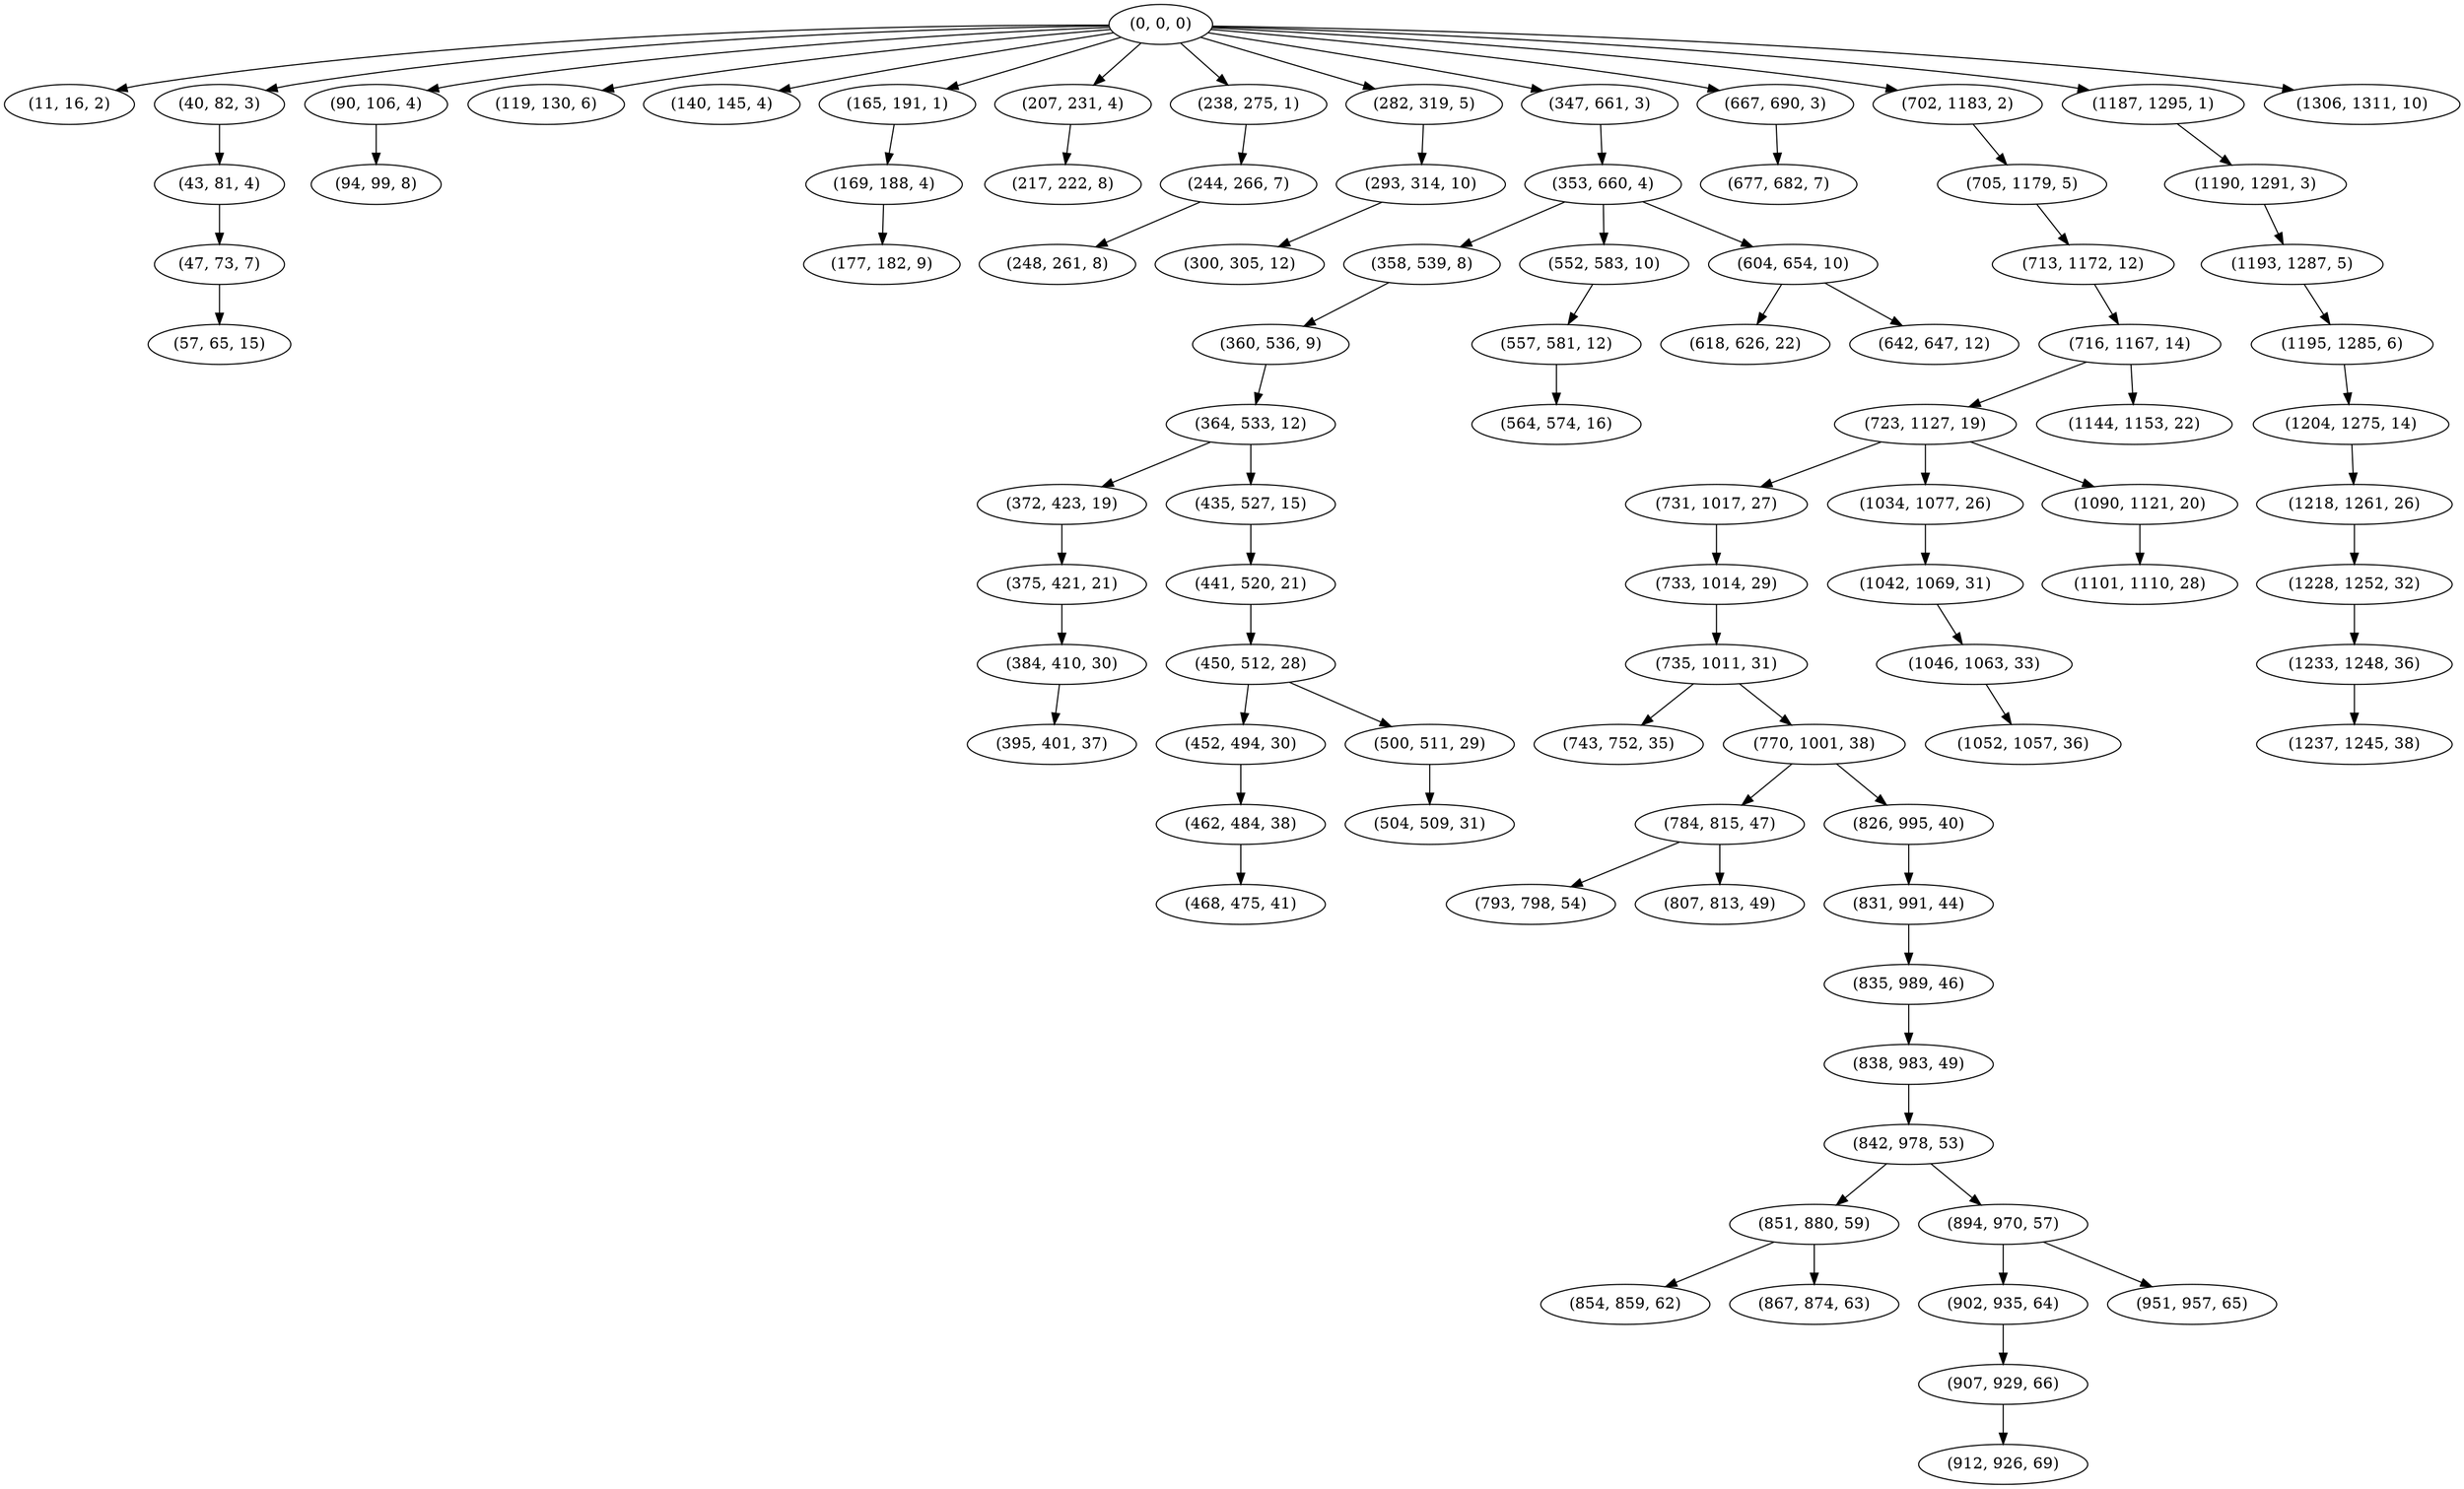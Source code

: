 digraph tree {
    "(0, 0, 0)";
    "(11, 16, 2)";
    "(40, 82, 3)";
    "(43, 81, 4)";
    "(47, 73, 7)";
    "(57, 65, 15)";
    "(90, 106, 4)";
    "(94, 99, 8)";
    "(119, 130, 6)";
    "(140, 145, 4)";
    "(165, 191, 1)";
    "(169, 188, 4)";
    "(177, 182, 9)";
    "(207, 231, 4)";
    "(217, 222, 8)";
    "(238, 275, 1)";
    "(244, 266, 7)";
    "(248, 261, 8)";
    "(282, 319, 5)";
    "(293, 314, 10)";
    "(300, 305, 12)";
    "(347, 661, 3)";
    "(353, 660, 4)";
    "(358, 539, 8)";
    "(360, 536, 9)";
    "(364, 533, 12)";
    "(372, 423, 19)";
    "(375, 421, 21)";
    "(384, 410, 30)";
    "(395, 401, 37)";
    "(435, 527, 15)";
    "(441, 520, 21)";
    "(450, 512, 28)";
    "(452, 494, 30)";
    "(462, 484, 38)";
    "(468, 475, 41)";
    "(500, 511, 29)";
    "(504, 509, 31)";
    "(552, 583, 10)";
    "(557, 581, 12)";
    "(564, 574, 16)";
    "(604, 654, 10)";
    "(618, 626, 22)";
    "(642, 647, 12)";
    "(667, 690, 3)";
    "(677, 682, 7)";
    "(702, 1183, 2)";
    "(705, 1179, 5)";
    "(713, 1172, 12)";
    "(716, 1167, 14)";
    "(723, 1127, 19)";
    "(731, 1017, 27)";
    "(733, 1014, 29)";
    "(735, 1011, 31)";
    "(743, 752, 35)";
    "(770, 1001, 38)";
    "(784, 815, 47)";
    "(793, 798, 54)";
    "(807, 813, 49)";
    "(826, 995, 40)";
    "(831, 991, 44)";
    "(835, 989, 46)";
    "(838, 983, 49)";
    "(842, 978, 53)";
    "(851, 880, 59)";
    "(854, 859, 62)";
    "(867, 874, 63)";
    "(894, 970, 57)";
    "(902, 935, 64)";
    "(907, 929, 66)";
    "(912, 926, 69)";
    "(951, 957, 65)";
    "(1034, 1077, 26)";
    "(1042, 1069, 31)";
    "(1046, 1063, 33)";
    "(1052, 1057, 36)";
    "(1090, 1121, 20)";
    "(1101, 1110, 28)";
    "(1144, 1153, 22)";
    "(1187, 1295, 1)";
    "(1190, 1291, 3)";
    "(1193, 1287, 5)";
    "(1195, 1285, 6)";
    "(1204, 1275, 14)";
    "(1218, 1261, 26)";
    "(1228, 1252, 32)";
    "(1233, 1248, 36)";
    "(1237, 1245, 38)";
    "(1306, 1311, 10)";
    "(0, 0, 0)" -> "(11, 16, 2)";
    "(0, 0, 0)" -> "(40, 82, 3)";
    "(0, 0, 0)" -> "(90, 106, 4)";
    "(0, 0, 0)" -> "(119, 130, 6)";
    "(0, 0, 0)" -> "(140, 145, 4)";
    "(0, 0, 0)" -> "(165, 191, 1)";
    "(0, 0, 0)" -> "(207, 231, 4)";
    "(0, 0, 0)" -> "(238, 275, 1)";
    "(0, 0, 0)" -> "(282, 319, 5)";
    "(0, 0, 0)" -> "(347, 661, 3)";
    "(0, 0, 0)" -> "(667, 690, 3)";
    "(0, 0, 0)" -> "(702, 1183, 2)";
    "(0, 0, 0)" -> "(1187, 1295, 1)";
    "(0, 0, 0)" -> "(1306, 1311, 10)";
    "(40, 82, 3)" -> "(43, 81, 4)";
    "(43, 81, 4)" -> "(47, 73, 7)";
    "(47, 73, 7)" -> "(57, 65, 15)";
    "(90, 106, 4)" -> "(94, 99, 8)";
    "(165, 191, 1)" -> "(169, 188, 4)";
    "(169, 188, 4)" -> "(177, 182, 9)";
    "(207, 231, 4)" -> "(217, 222, 8)";
    "(238, 275, 1)" -> "(244, 266, 7)";
    "(244, 266, 7)" -> "(248, 261, 8)";
    "(282, 319, 5)" -> "(293, 314, 10)";
    "(293, 314, 10)" -> "(300, 305, 12)";
    "(347, 661, 3)" -> "(353, 660, 4)";
    "(353, 660, 4)" -> "(358, 539, 8)";
    "(353, 660, 4)" -> "(552, 583, 10)";
    "(353, 660, 4)" -> "(604, 654, 10)";
    "(358, 539, 8)" -> "(360, 536, 9)";
    "(360, 536, 9)" -> "(364, 533, 12)";
    "(364, 533, 12)" -> "(372, 423, 19)";
    "(364, 533, 12)" -> "(435, 527, 15)";
    "(372, 423, 19)" -> "(375, 421, 21)";
    "(375, 421, 21)" -> "(384, 410, 30)";
    "(384, 410, 30)" -> "(395, 401, 37)";
    "(435, 527, 15)" -> "(441, 520, 21)";
    "(441, 520, 21)" -> "(450, 512, 28)";
    "(450, 512, 28)" -> "(452, 494, 30)";
    "(450, 512, 28)" -> "(500, 511, 29)";
    "(452, 494, 30)" -> "(462, 484, 38)";
    "(462, 484, 38)" -> "(468, 475, 41)";
    "(500, 511, 29)" -> "(504, 509, 31)";
    "(552, 583, 10)" -> "(557, 581, 12)";
    "(557, 581, 12)" -> "(564, 574, 16)";
    "(604, 654, 10)" -> "(618, 626, 22)";
    "(604, 654, 10)" -> "(642, 647, 12)";
    "(667, 690, 3)" -> "(677, 682, 7)";
    "(702, 1183, 2)" -> "(705, 1179, 5)";
    "(705, 1179, 5)" -> "(713, 1172, 12)";
    "(713, 1172, 12)" -> "(716, 1167, 14)";
    "(716, 1167, 14)" -> "(723, 1127, 19)";
    "(716, 1167, 14)" -> "(1144, 1153, 22)";
    "(723, 1127, 19)" -> "(731, 1017, 27)";
    "(723, 1127, 19)" -> "(1034, 1077, 26)";
    "(723, 1127, 19)" -> "(1090, 1121, 20)";
    "(731, 1017, 27)" -> "(733, 1014, 29)";
    "(733, 1014, 29)" -> "(735, 1011, 31)";
    "(735, 1011, 31)" -> "(743, 752, 35)";
    "(735, 1011, 31)" -> "(770, 1001, 38)";
    "(770, 1001, 38)" -> "(784, 815, 47)";
    "(770, 1001, 38)" -> "(826, 995, 40)";
    "(784, 815, 47)" -> "(793, 798, 54)";
    "(784, 815, 47)" -> "(807, 813, 49)";
    "(826, 995, 40)" -> "(831, 991, 44)";
    "(831, 991, 44)" -> "(835, 989, 46)";
    "(835, 989, 46)" -> "(838, 983, 49)";
    "(838, 983, 49)" -> "(842, 978, 53)";
    "(842, 978, 53)" -> "(851, 880, 59)";
    "(842, 978, 53)" -> "(894, 970, 57)";
    "(851, 880, 59)" -> "(854, 859, 62)";
    "(851, 880, 59)" -> "(867, 874, 63)";
    "(894, 970, 57)" -> "(902, 935, 64)";
    "(894, 970, 57)" -> "(951, 957, 65)";
    "(902, 935, 64)" -> "(907, 929, 66)";
    "(907, 929, 66)" -> "(912, 926, 69)";
    "(1034, 1077, 26)" -> "(1042, 1069, 31)";
    "(1042, 1069, 31)" -> "(1046, 1063, 33)";
    "(1046, 1063, 33)" -> "(1052, 1057, 36)";
    "(1090, 1121, 20)" -> "(1101, 1110, 28)";
    "(1187, 1295, 1)" -> "(1190, 1291, 3)";
    "(1190, 1291, 3)" -> "(1193, 1287, 5)";
    "(1193, 1287, 5)" -> "(1195, 1285, 6)";
    "(1195, 1285, 6)" -> "(1204, 1275, 14)";
    "(1204, 1275, 14)" -> "(1218, 1261, 26)";
    "(1218, 1261, 26)" -> "(1228, 1252, 32)";
    "(1228, 1252, 32)" -> "(1233, 1248, 36)";
    "(1233, 1248, 36)" -> "(1237, 1245, 38)";
}
